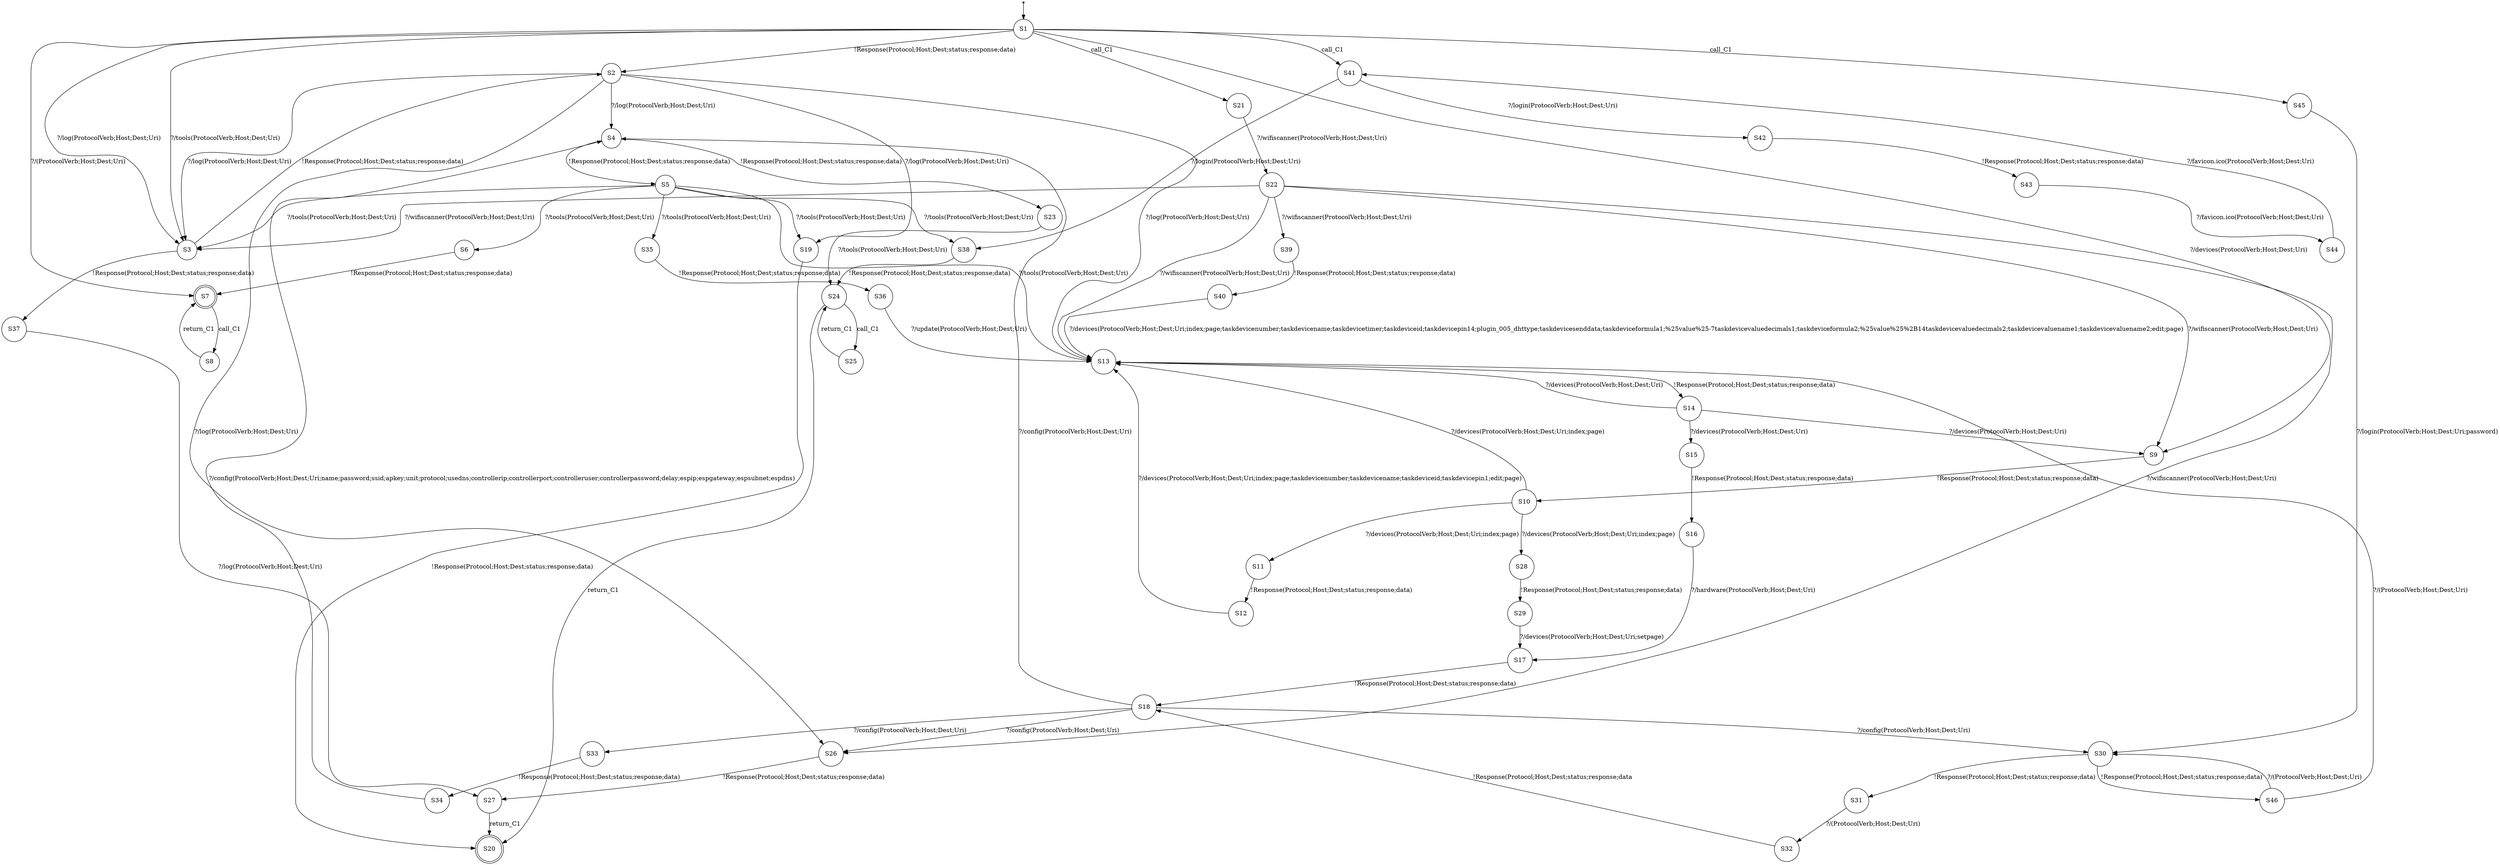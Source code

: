 digraph LTS {
S00[shape=point]
S1[label=S1,shape=circle];
S2[label=S2,shape=circle];
S3[label=S3,shape=circle];
S4[label=S4,shape=circle];
S5[label=S5,shape=circle];
S6[label=S6,shape=circle];
S7[label=S7,shape=doublecircle];
S8[label=S8,shape=circle];
S9[label=S9,shape=circle];
S10[label=S10,shape=circle];
S11[label=S11,shape=circle];
S12[label=S12,shape=circle];
S13[label=S13,shape=circle];
S14[label=S14,shape=circle];
S15[label=S15,shape=circle];
S16[label=S16,shape=circle];
S17[label=S17,shape=circle];
S18[label=S18,shape=circle];
S19[label=S19,shape=circle];
S20[label=S20,shape=doublecircle];
S21[label=S21,shape=circle];
S22[label=S22,shape=circle];
S23[label=S23,shape=circle];
S24[label=S24,shape=circle];
S25[label=S25,shape=circle];
S26[label=S26,shape=circle];
S27[label=S27,shape=circle];
S28[label=S28,shape=circle];
S29[label=S29,shape=circle];
S30[label=S30,shape=circle];
S31[label=S31,shape=circle];
S32[label=S32,shape=circle];
S33[label=S33,shape=circle];
S34[label=S34,shape=circle];
S35[label=S35,shape=circle];
S36[label=S36,shape=circle];
S37[label=S37,shape=circle];
S38[label=S38,shape=circle];
S39[label=S39,shape=circle];
S40[label=S40,shape=circle];
S41[label=S41,shape=circle];
S42[label=S42,shape=circle];
S43[label=S43,shape=circle];
S44[label=S44,shape=circle];
S45[label=S45,shape=circle];
S46[label=S46,shape=circle];
S00 -> S1
S1 -> S2[label ="!Response(Protocol;Host;Dest;status;response;data)"];
S1 -> S3[label ="?/log(ProtocolVerb;Host;Dest;Uri)"];
S1 -> S3[label ="?/tools(ProtocolVerb;Host;Dest;Uri)"];
S1 -> S7[label ="?/(ProtocolVerb;Host;Dest;Uri)"];
S1 -> S9[label ="?/devices(ProtocolVerb;Host;Dest;Uri)"];
S1 -> S21[label ="call_C1"];
S1 -> S41[label ="call_C1"];
S1 -> S45[label ="call_C1"];
S2 -> S3[label ="?/log(ProtocolVerb;Host;Dest;Uri)"];
S2 -> S4[label ="?/log(ProtocolVerb;Host;Dest;Uri)"];
S2 -> S13[label ="?/log(ProtocolVerb;Host;Dest;Uri)"];
S2 -> S19[label ="?/log(ProtocolVerb;Host;Dest;Uri)"];
S2 -> S26[label ="?/log(ProtocolVerb;Host;Dest;Uri)"];
S3 -> S2[label ="!Response(Protocol;Host;Dest;status;response;data)"];
S3 -> S37[label ="!Response(Protocol;Host;Dest;status;response;data)"];
S4 -> S5[label ="!Response(Protocol;Host;Dest;status;response;data)"];
S4 -> S23[label ="!Response(Protocol;Host;Dest;status;response;data)"];
S5 -> S3[label ="?/tools(ProtocolVerb;Host;Dest;Uri)"];
S5 -> S6[label ="?/tools(ProtocolVerb;Host;Dest;Uri)"];
S5 -> S13[label ="?/tools(ProtocolVerb;Host;Dest;Uri)"];
S5 -> S19[label ="?/tools(ProtocolVerb;Host;Dest;Uri)"];
S5 -> S35[label ="?/tools(ProtocolVerb;Host;Dest;Uri)"];
S5 -> S38[label ="?/tools(ProtocolVerb;Host;Dest;Uri)"];
S6 -> S7[label ="!Response(Protocol;Host;Dest;status;response;data)"];
S7 -> S8[label ="call_C1"];
S8 -> S7[label ="return_C1"];
S9 -> S10[label ="!Response(Protocol;Host;Dest;status;response;data)"];
S10 -> S11[label ="?/devices(ProtocolVerb;Host;Dest;Uri;index;page)"];
S10 -> S13[label ="?/devices(ProtocolVerb;Host;Dest;Uri;index;page)"];
S10 -> S28[label ="?/devices(ProtocolVerb;Host;Dest;Uri;index;page)"];
S11 -> S12[label ="!Response(Protocol;Host;Dest;status;response;data)"];
S12 -> S13[label ="?/devices(ProtocolVerb;Host;Dest;Uri;index;page;taskdevicenumber;taskdevicename;taskdeviceid;taskdevicepin1;edit;page)"];
S13 -> S14[label ="!Response(Protocol;Host;Dest;status;response;data)"];
S14 -> S9[label ="?/devices(ProtocolVerb;Host;Dest;Uri)"];
S14 -> S13[label ="?/devices(ProtocolVerb;Host;Dest;Uri)"];
S14 -> S15[label ="?/devices(ProtocolVerb;Host;Dest;Uri)"];
S15 -> S16[label ="!Response(Protocol;Host;Dest;status;response;data)"];
S16 -> S17[label ="?/hardware(ProtocolVerb;Host;Dest;Uri)"];
S17 -> S18[label ="!Response(Protocol;Host;Dest;status;response;data)"];
S18 -> S4[label ="?/config(ProtocolVerb;Host;Dest;Uri)"];
S18 -> S26[label ="?/config(ProtocolVerb;Host;Dest;Uri)"];
S18 -> S30[label ="?/config(ProtocolVerb;Host;Dest;Uri)"];
S18 -> S33[label ="?/config(ProtocolVerb;Host;Dest;Uri)"];
S19 -> S20[label ="!Response(Protocol;Host;Dest;status;response;data)"];
S21 -> S22[label ="?/wifiscanner(ProtocolVerb;Host;Dest;Uri)"];
S22 -> S3[label ="?/wifiscanner(ProtocolVerb;Host;Dest;Uri)"];
S22 -> S9[label ="?/wifiscanner(ProtocolVerb;Host;Dest;Uri)"];
S22 -> S13[label ="?/wifiscanner(ProtocolVerb;Host;Dest;Uri)"];
S22 -> S26[label ="?/wifiscanner(ProtocolVerb;Host;Dest;Uri)"];
S22 -> S39[label ="?/wifiscanner(ProtocolVerb;Host;Dest;Uri)"];
S23 -> S24[label ="?/tools(ProtocolVerb;Host;Dest;Uri)"];
S24 -> S20[label ="return_C1"];
S24 -> S25[label ="call_C1"];
S25 -> S24[label ="return_C1"];
S26 -> S27[label ="!Response(Protocol;Host;Dest;status;response;data)"];
S27 -> S20[label ="return_C1"];
S28 -> S29[label ="!Response(Protocol;Host;Dest;status;response;data)"];
S29 -> S17[label ="?/devices(ProtocolVerb;Host;Dest;Uri;setpage)"];
S30 -> S31[label ="!Response(Protocol;Host;Dest;status;response;data)"];
S30 -> S46[label ="!Response(Protocol;Host;Dest;status;response;data)"];
S31 -> S32[label ="?/(ProtocolVerb;Host;Dest;Uri)"];
S32 -> S18[label ="!Response(Protocol;Host;Dest;status;response;data"];
S33 -> S34[label ="!Response(Protocol;Host;Dest;status;response;data)"];
S34 -> S4[label ="?/config(ProtocolVerb;Host;Dest;Uri;name;password;ssid;apkey;unit;protocol;usedns;controllerip;controllerport;controlleruser;controllerpassword;delay;espip;espgateway;espsubnet;espdns)"];
S35 -> S36[label ="!Response(Protocol;Host;Dest;status;response;data)"];
S36 -> S13[label ="?/update(ProtocolVerb;Host;Dest;Uri)"];
S37 -> S27[label ="?/log(ProtocolVerb;Host;Dest;Uri)"];
S38 -> S24[label ="!Response(Protocol;Host;Dest;status;response;data)"];
S39 -> S40[label ="!Response(Protocol;Host;Dest;status;response;data)"];
S40 -> S13[label ="?/devices(ProtocolVerb;Host;Dest;Uri;index;page;taskdevicenumber;taskdevicename;taskdevicetimer;taskdeviceid;taskdevicepin14;plugin_005_dhttype;taskdevicesenddata;taskdeviceformula1;%25value%25-7taskdevicevaluedecimals1;taskdeviceformula2;%25value%25%2B14taskdevicevaluedecimals2;taskdevicevaluename1;taskdevicevaluename2;edit;page)"];
S41 -> S38[label ="?/login(ProtocolVerb;Host;Dest;Uri)"];
S41 -> S42[label ="?/login(ProtocolVerb;Host;Dest;Uri)"];
S42 -> S43[label ="!Response(Protocol;Host;Dest;status;response;data)"];
S43 -> S44[label ="?/favicon.ico(ProtocolVerb;Host;Dest;Uri)"];
S44 -> S41[label ="?/favicon.ico(ProtocolVerb;Host;Dest;Uri)"];
S45 -> S30[label ="?/login(ProtocolVerb;Host;Dest;Uri;password)"];
S46 -> S13[label ="?/(ProtocolVerb;Host;Dest;Uri)"];
S46 -> S30[label ="?/(ProtocolVerb;Host;Dest;Uri)"];
}
